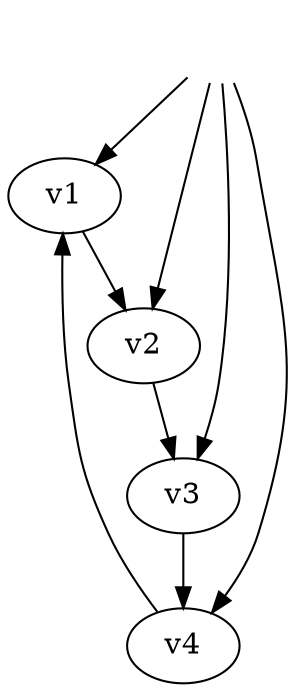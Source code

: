 digraph box {
    graph [
        overall_factor = 1;
    ]
    edge [
        pdg=1000
        dod=-100
    ]
    ext [style=invis]
    ext -> v1
    ext -> v2
    ext -> v3
    ext -> v4
    v1 -> v2
    v2 -> v3
    v3 -> v4
    v4 -> v1 [lmb_index=0]
}

digraph t1 {
    graph [
        overall_factor = -1;
        num = "-1𝑖*Q(0,spenso::mink(4,0))*Q(1,spenso::mink(4,0))/(2*Q(0,spenso::mink(4,1))*Q(1,spenso::mink(4,1))*Q(0,spenso::mink(4,2))*Q(3,spenso::mink(4,2))+Q(0,spenso::mink(4,3))*Q(3,spenso::mink(4,3))*Q(1,spenso::mink(4,4))*Q(1,spenso::mink(4,4))+Q(0,spenso::mink(4,5))*Q(1,spenso::mink(4,5))*Q(3,spenso::mink(4,6))*Q(3,spenso::mink(4,6)))"
    ]
    edge [
        pdg=1000
        dod=-100
    ]
    ext [style=invis]
    ext -> v1
    ext -> v2
    ext -> v3
    ext -> v3
    v1 -> v2
    v2 -> v3
    v3 -> v1 [lmb_index=0]
}

digraph t2 {
    graph [
        overall_factor = -1;
        num = "-1𝑖*Q(0,spenso::mink(4,0))*Q(3,spenso::mink(4,0))/(2*Q(0,spenso::mink(4,1))*Q(1,spenso::mink(4,1))*Q(0,spenso::mink(4,2))*Q(3,spenso::mink(4,2))+Q(0,spenso::mink(4,3))*Q(3,spenso::mink(4,3))*Q(1,spenso::mink(4,4))*Q(1,spenso::mink(4,4))+Q(0,spenso::mink(4,5))*Q(1,spenso::mink(4,5))*Q(3,spenso::mink(4,6))*Q(3,spenso::mink(4,6)))"
    ]
    edge [
        pdg=1000
        dod=-100
    ]
    ext [style=invis]
    ext -> v1
    ext -> v2
    ext -> v2
    ext -> v3
    v1 -> v2
    v2 -> v3
    v3 -> v1 [lmb_index=0]
}
